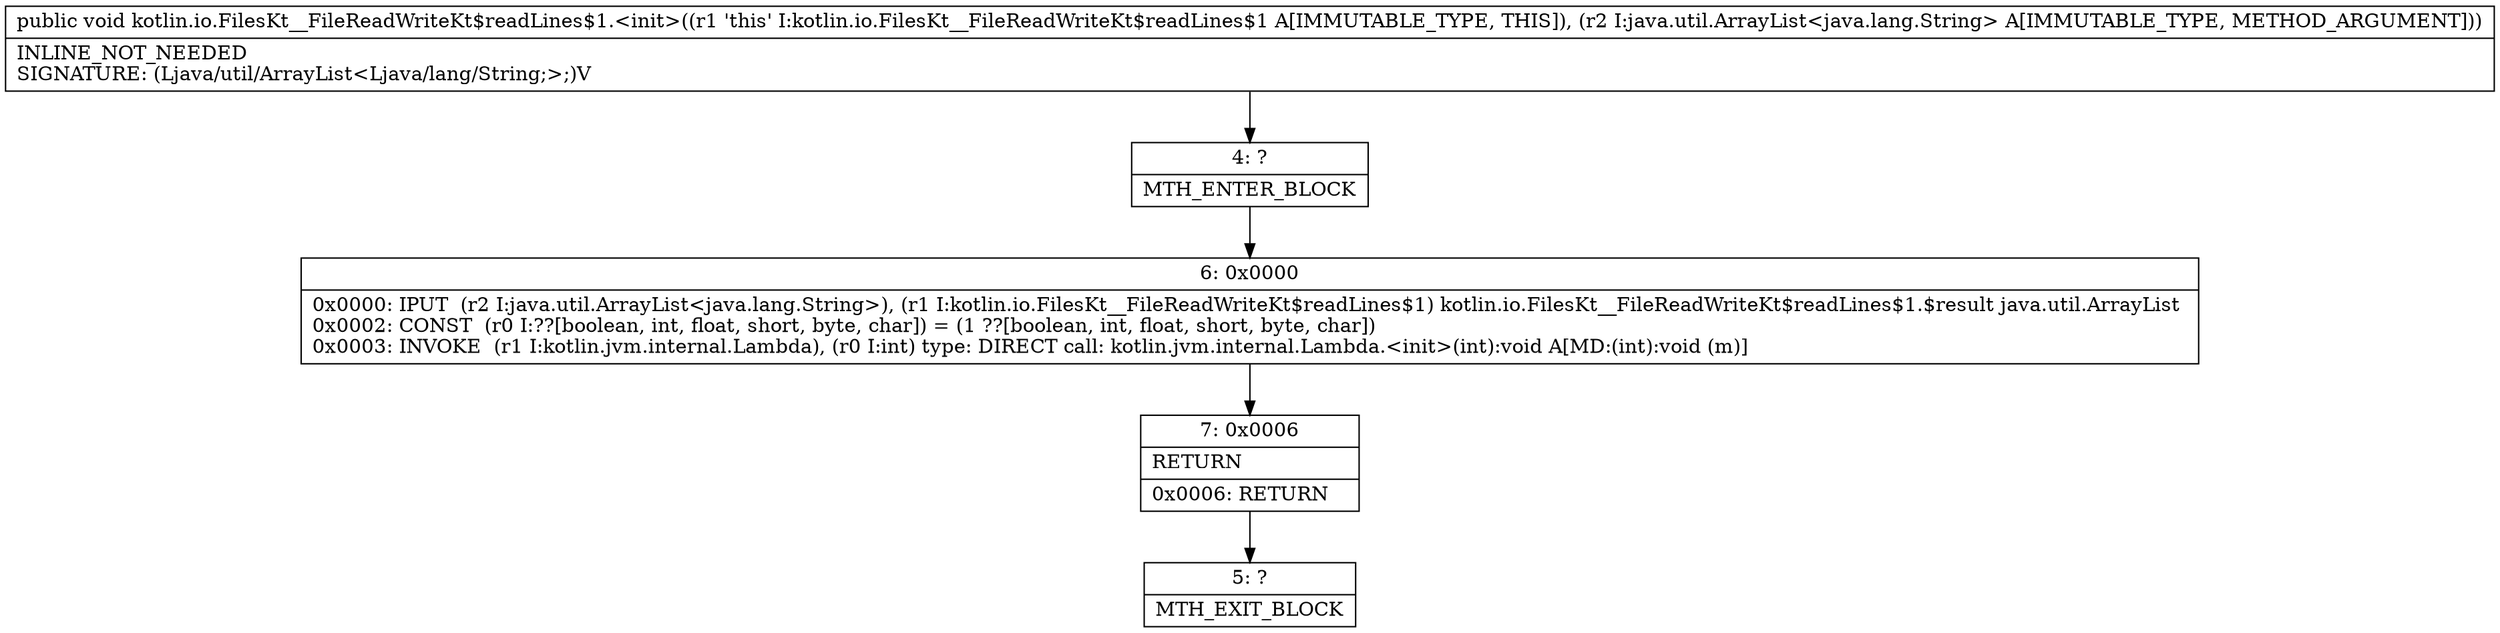 digraph "CFG forkotlin.io.FilesKt__FileReadWriteKt$readLines$1.\<init\>(Ljava\/util\/ArrayList;)V" {
Node_4 [shape=record,label="{4\:\ ?|MTH_ENTER_BLOCK\l}"];
Node_6 [shape=record,label="{6\:\ 0x0000|0x0000: IPUT  (r2 I:java.util.ArrayList\<java.lang.String\>), (r1 I:kotlin.io.FilesKt__FileReadWriteKt$readLines$1) kotlin.io.FilesKt__FileReadWriteKt$readLines$1.$result java.util.ArrayList \l0x0002: CONST  (r0 I:??[boolean, int, float, short, byte, char]) = (1 ??[boolean, int, float, short, byte, char]) \l0x0003: INVOKE  (r1 I:kotlin.jvm.internal.Lambda), (r0 I:int) type: DIRECT call: kotlin.jvm.internal.Lambda.\<init\>(int):void A[MD:(int):void (m)]\l}"];
Node_7 [shape=record,label="{7\:\ 0x0006|RETURN\l|0x0006: RETURN   \l}"];
Node_5 [shape=record,label="{5\:\ ?|MTH_EXIT_BLOCK\l}"];
MethodNode[shape=record,label="{public void kotlin.io.FilesKt__FileReadWriteKt$readLines$1.\<init\>((r1 'this' I:kotlin.io.FilesKt__FileReadWriteKt$readLines$1 A[IMMUTABLE_TYPE, THIS]), (r2 I:java.util.ArrayList\<java.lang.String\> A[IMMUTABLE_TYPE, METHOD_ARGUMENT]))  | INLINE_NOT_NEEDED\lSIGNATURE: (Ljava\/util\/ArrayList\<Ljava\/lang\/String;\>;)V\l}"];
MethodNode -> Node_4;Node_4 -> Node_6;
Node_6 -> Node_7;
Node_7 -> Node_5;
}


